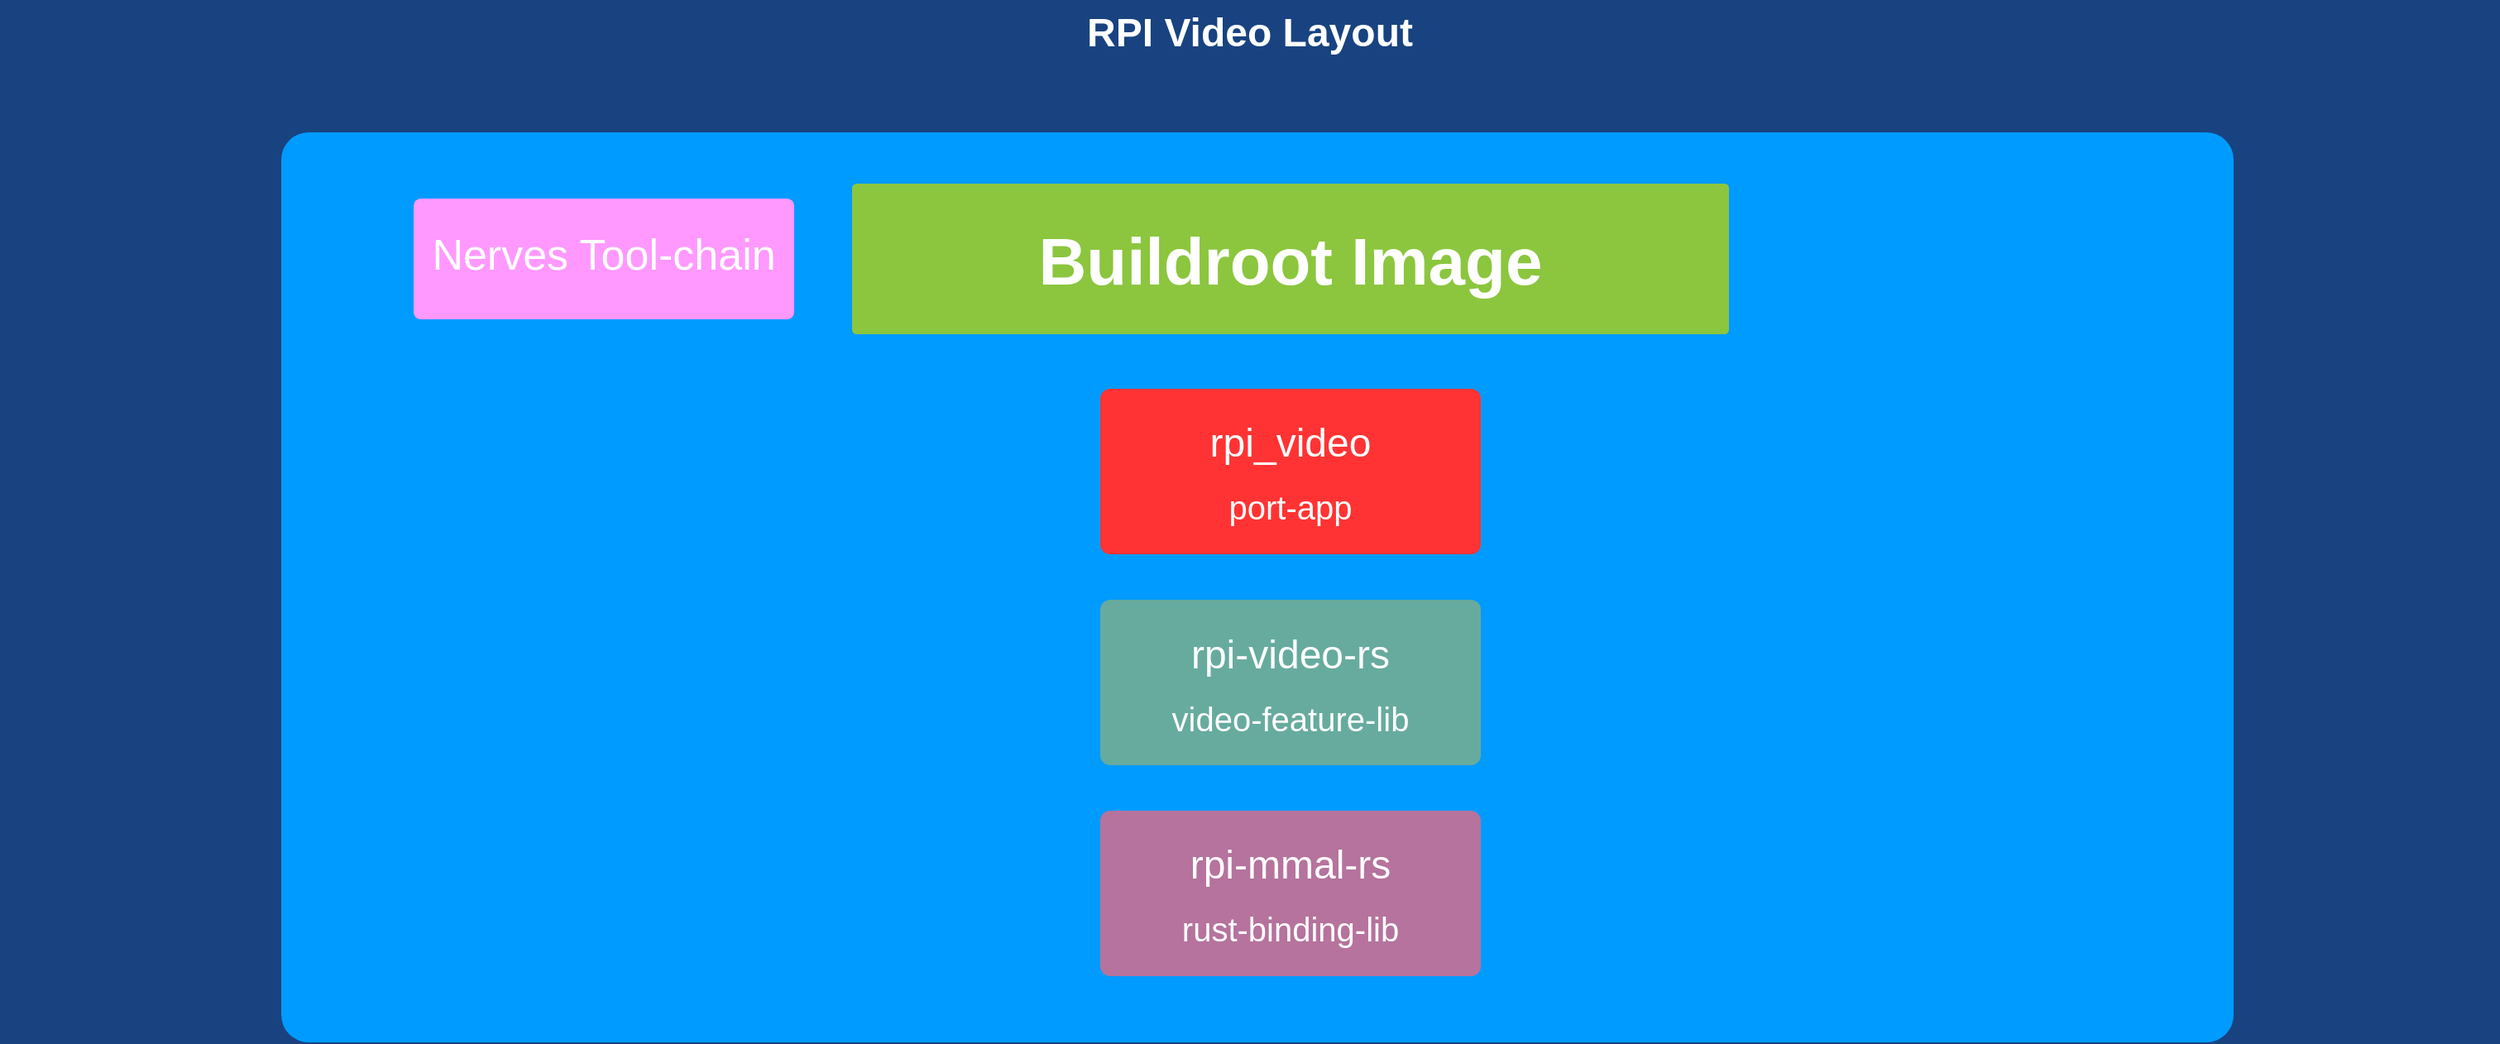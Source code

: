 <mxfile version="12.1.7" type="device" pages="1"><diagram name="Page-1" id="7a6c530e-6e37-e111-ec74-82921da8cc10"><mxGraphModel dx="1092" dy="742" grid="1" gridSize="10" guides="1" tooltips="1" connect="1" arrows="1" fold="1" page="1" pageScale="1.5" pageWidth="100" pageHeight="500" background="#184380" math="0" shadow="0"><root><mxCell id="0" style=";html=1;"/><mxCell id="1" style=";html=1;" parent="0"/><mxCell id="23046e2b9bb16c14-116" value="" style="whiteSpace=wrap;html=1;rounded=1;shadow=0;strokeColor=none;strokeWidth=2;fillColor=#009BFF;fontSize=20;fontColor=#FFFFFF;align=center;arcSize=3;verticalAlign=top;spacingTop=4;" parent="1" vertex="1"><mxGeometry x="290" y="120" width="1180" height="550" as="geometry"/></mxCell><mxCell id="23046e2b9bb16c14-27" value="&lt;div&gt;&lt;font style=&quot;font-size: 40px&quot; color=&quot;#FFFFFF&quot;&gt;&lt;b&gt;&lt;font style=&quot;font-size: 40px&quot;&gt;Buildroot Image&lt;/font&gt;&lt;/b&gt;&lt;/font&gt;&lt;/div&gt;" style="rounded=1;whiteSpace=wrap;html=1;shadow=0;strokeWidth=2;fillColor=#8BC63E;fontSize=12;fontColor=#000000;align=center;strokeColor=none;arcSize=3;" parent="1" vertex="1"><mxGeometry x="635" y="151" width="530" height="91" as="geometry"/></mxCell><mxCell id="23046e2b9bb16c14-113" value="&lt;div&gt;RPI Video Layout&lt;/div&gt;" style="text;strokeColor=none;fillColor=none;html=1;fontSize=24;fontStyle=1;verticalAlign=middle;align=center;rounded=0;shadow=0;fontColor=#FFFFFF;" parent="1" vertex="1"><mxGeometry x="120" y="40" width="1510" height="40" as="geometry"/></mxCell><mxCell id="icpRkCLrwkmUMKlqYPcH-5" value="&lt;p style=&quot;line-height: 110%&quot;&gt;&lt;/p&gt;&lt;div style=&quot;font-size: 24px&quot;&gt;rpi-video-rs&lt;/div&gt;&lt;div&gt;&lt;br&gt;&lt;/div&gt;&lt;div style=&quot;font-size: 20px ; line-height: 100%&quot;&gt;video-feature-lib&lt;/div&gt;&lt;p&gt;&lt;/p&gt;" style="rounded=1;whiteSpace=wrap;html=1;shadow=0;strokeWidth=2;fillColor=#67AB9F;fontSize=12;fontColor=#FFFFFF;align=center;strokeColor=none;arcSize=6;verticalAlign=top;" parent="1" vertex="1"><mxGeometry x="785" y="402.5" width="230" height="100" as="geometry"/></mxCell><mxCell id="icpRkCLrwkmUMKlqYPcH-6" value="&lt;p style=&quot;line-height: 100%&quot;&gt;&lt;/p&gt;&lt;div style=&quot;font-size: 26px&quot;&gt;&lt;font style=&quot;font-size: 26px&quot;&gt;Nerves Tool-chain&lt;/font&gt;&lt;/div&gt;&lt;p&gt;&lt;/p&gt;" style="rounded=1;whiteSpace=wrap;html=1;shadow=0;strokeWidth=2;fillColor=#FF99FF;fontSize=12;fontColor=#FFFFFF;align=center;strokeColor=none;arcSize=6;verticalAlign=top;" parent="1" vertex="1"><mxGeometry x="370" y="160" width="230" height="73" as="geometry"/></mxCell><mxCell id="GyB4NwXTBi1HfE_fEZQ7-2" value="&lt;p style=&quot;line-height: 110%&quot;&gt;&lt;/p&gt;&lt;div style=&quot;font-size: 24px&quot;&gt;rpi_video&lt;/div&gt;&lt;div&gt;&lt;br&gt;&lt;/div&gt;&lt;div style=&quot;font-size: 20px ; line-height: 100%&quot;&gt;port-app&lt;/div&gt;&lt;p&gt;&lt;/p&gt;" style="rounded=1;whiteSpace=wrap;html=1;shadow=0;strokeWidth=2;fillColor=#FF3333;fontSize=12;fontColor=#FFFFFF;align=center;strokeColor=none;arcSize=6;verticalAlign=top;" vertex="1" parent="1"><mxGeometry x="785" y="275" width="230" height="100" as="geometry"/></mxCell><mxCell id="GyB4NwXTBi1HfE_fEZQ7-3" value="&lt;p style=&quot;line-height: 110%&quot;&gt;&lt;/p&gt;&lt;div style=&quot;font-size: 24px&quot;&gt;rpi-mmal-rs&lt;/div&gt;&lt;div&gt;&lt;br&gt;&lt;/div&gt;&lt;div style=&quot;font-size: 20px ; line-height: 100%&quot;&gt;rust-binding-lib&lt;/div&gt;&lt;p&gt;&lt;/p&gt;" style="rounded=1;whiteSpace=wrap;html=1;shadow=0;strokeWidth=2;fillColor=#B5739D;fontSize=12;fontColor=#FFFFFF;align=center;strokeColor=none;arcSize=6;verticalAlign=top;" vertex="1" parent="1"><mxGeometry x="785" y="530" width="230" height="100" as="geometry"/></mxCell></root></mxGraphModel></diagram></mxfile>
